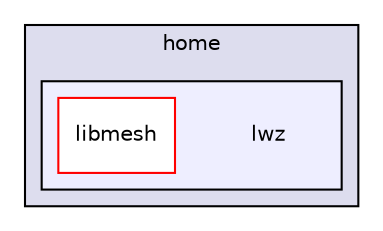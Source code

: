 digraph "/home/lwz" {
  compound=true
  node [ fontsize="10", fontname="Helvetica"];
  edge [ labelfontsize="10", labelfontname="Helvetica"];
  subgraph clusterdir_75b82e7e4a5feb05200b9ad7adf06257 {
    graph [ bgcolor="#ddddee", pencolor="black", label="home" fontname="Helvetica", fontsize="10", URL="dir_75b82e7e4a5feb05200b9ad7adf06257.html"]
  subgraph clusterdir_aca5732f3463f86c31e2cf8b655e9c91 {
    graph [ bgcolor="#eeeeff", pencolor="black", label="" URL="dir_aca5732f3463f86c31e2cf8b655e9c91.html"];
    dir_aca5732f3463f86c31e2cf8b655e9c91 [shape=plaintext label="lwz"];
    dir_8cd6e838402b13ab6ef6597d22f852f8 [shape=box label="libmesh" color="red" fillcolor="white" style="filled" URL="dir_8cd6e838402b13ab6ef6597d22f852f8.html"];
  }
  }
}
